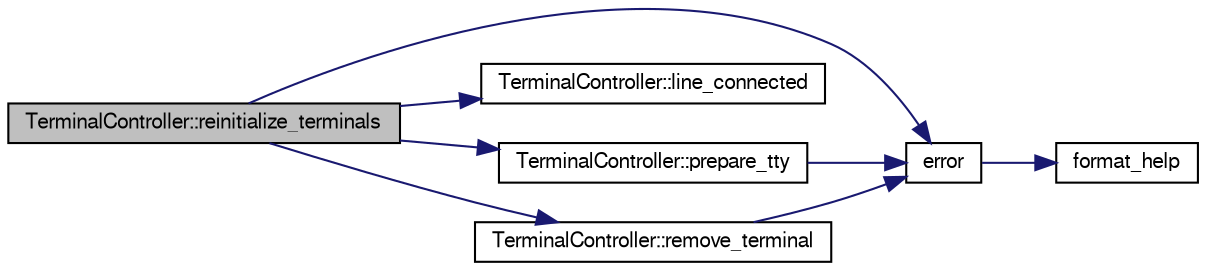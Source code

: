 digraph G
{
  edge [fontname="FreeSans",fontsize="10",labelfontname="FreeSans",labelfontsize="10"];
  node [fontname="FreeSans",fontsize="10",shape=record];
  rankdir=LR;
  Node1 [label="TerminalController::reinitialize_terminals",height=0.2,width=0.4,color="black", fillcolor="grey75", style="filled" fontcolor="black"];
  Node1 -> Node2 [color="midnightblue",fontsize="10",style="solid"];
  Node2 [label="error",height=0.2,width=0.4,color="black", fillcolor="white", style="filled",URL="$error_8cc.html#a158a1af99275c1555bf5fcc74709aa5a"];
  Node2 -> Node3 [color="midnightblue",fontsize="10",style="solid"];
  Node3 [label="format_help",height=0.2,width=0.4,color="black", fillcolor="white", style="filled",URL="$error_8cc.html#aa182c84a77010100b5b8a15b1ff22e70"];
  Node1 -> Node4 [color="midnightblue",fontsize="10",style="solid"];
  Node4 [label="TerminalController::line_connected",height=0.2,width=0.4,color="black", fillcolor="white", style="filled",URL="$classTerminalController.html#a157b1f7b289043c3b27470230875d9c3"];
  Node1 -> Node5 [color="midnightblue",fontsize="10",style="solid"];
  Node5 [label="TerminalController::prepare_tty",height=0.2,width=0.4,color="black", fillcolor="white", style="filled",URL="$classTerminalController.html#a2b3bc99eae822e9fec9b54e0a3aad57a"];
  Node5 -> Node2 [color="midnightblue",fontsize="10",style="solid"];
  Node1 -> Node6 [color="midnightblue",fontsize="10",style="solid"];
  Node6 [label="TerminalController::remove_terminal",height=0.2,width=0.4,color="black", fillcolor="white", style="filled",URL="$classTerminalController.html#aea2409c72052fcd47289b447f83eb10a"];
  Node6 -> Node2 [color="midnightblue",fontsize="10",style="solid"];
}
